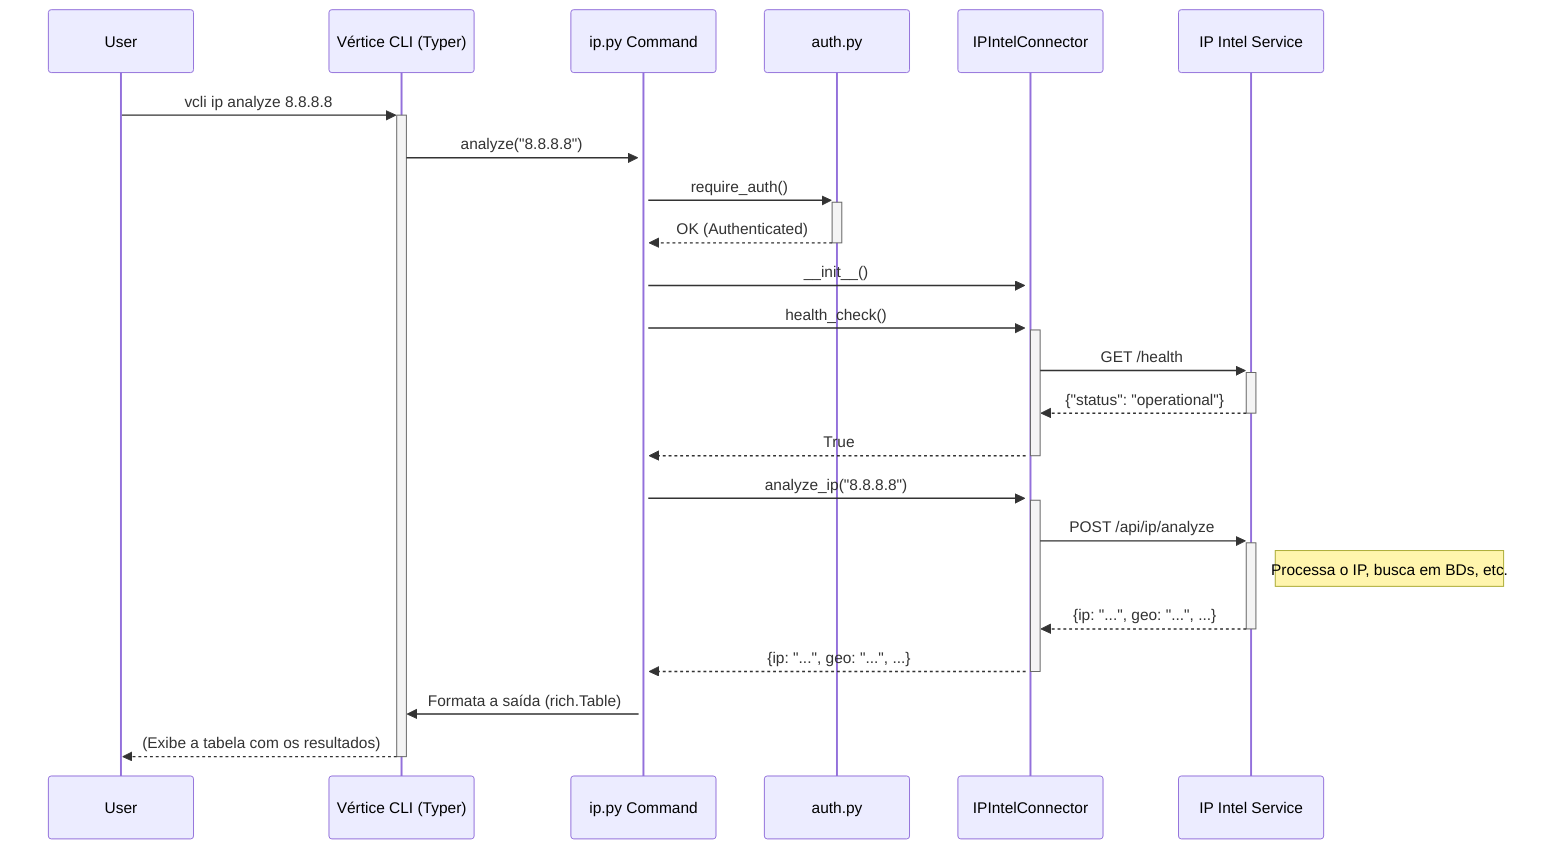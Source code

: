 sequenceDiagram
    participant User
    participant CLI_Typer as Vértice CLI (Typer)
    participant Cmd_IP as ip.py Command
    participant Auth as auth.py
    participant Connector as IPIntelConnector
    participant Service as IP Intel Service

    User->>+CLI_Typer: vcli ip analyze 8.8.8.8
    CLI_Typer->>+Cmd_IP: analyze("8.8.8.8")

    Cmd_IP->>+Auth: require_auth()
    Auth-->>-Cmd_IP: OK (Authenticated)

    Cmd_IP->>+Connector: __init__()
    Cmd_IP->>+Connector: health_check()
    Connector->>+Service: GET /health
    Service-->>-Connector: {"status": "operational"}
    Connector-->>-Cmd_IP: True

    Cmd_IP->>+Connector: analyze_ip("8.8.8.8")
    Connector->>+Service: POST /api/ip/analyze
    Note right of Service: Processa o IP, busca em BDs, etc.
    Service-->>-Connector: {ip: "...", geo: "...", ...}
    Connector-->>-Cmd_IP: {ip: "...", geo: "...", ...}

    Cmd_IP->>CLI_Typer: Formata a saída (rich.Table)
    CLI_Typer-->>-User: (Exibe a tabela com os resultados)